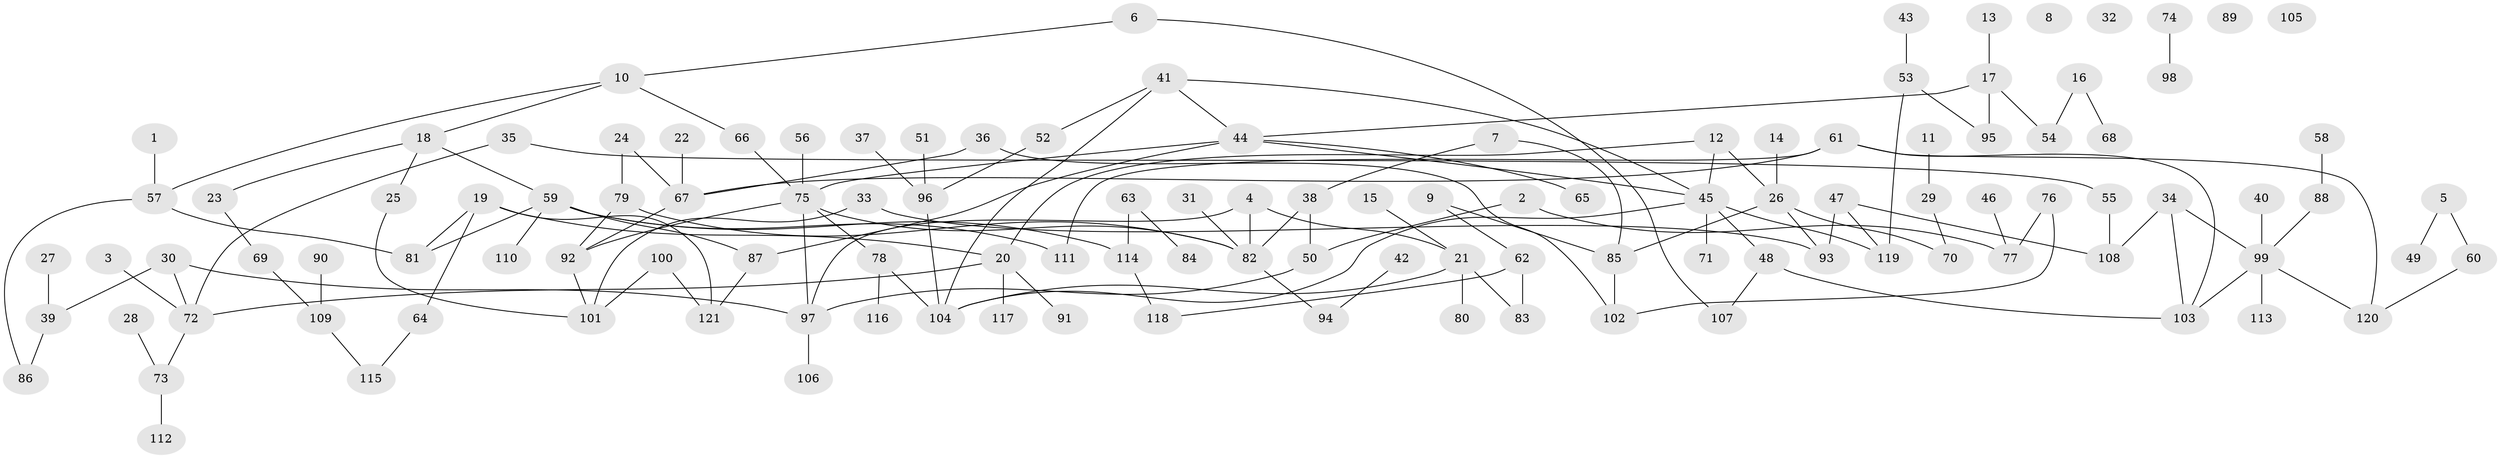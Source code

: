 // coarse degree distribution, {4: 0.1, 3: 0.15, 1: 0.3333333333333333, 10: 0.016666666666666666, 0: 0.08333333333333333, 5: 0.03333333333333333, 7: 0.03333333333333333, 8: 0.03333333333333333, 2: 0.15, 6: 0.05, 9: 0.016666666666666666}
// Generated by graph-tools (version 1.1) at 2025/16/03/04/25 18:16:29]
// undirected, 121 vertices, 148 edges
graph export_dot {
graph [start="1"]
  node [color=gray90,style=filled];
  1;
  2;
  3;
  4;
  5;
  6;
  7;
  8;
  9;
  10;
  11;
  12;
  13;
  14;
  15;
  16;
  17;
  18;
  19;
  20;
  21;
  22;
  23;
  24;
  25;
  26;
  27;
  28;
  29;
  30;
  31;
  32;
  33;
  34;
  35;
  36;
  37;
  38;
  39;
  40;
  41;
  42;
  43;
  44;
  45;
  46;
  47;
  48;
  49;
  50;
  51;
  52;
  53;
  54;
  55;
  56;
  57;
  58;
  59;
  60;
  61;
  62;
  63;
  64;
  65;
  66;
  67;
  68;
  69;
  70;
  71;
  72;
  73;
  74;
  75;
  76;
  77;
  78;
  79;
  80;
  81;
  82;
  83;
  84;
  85;
  86;
  87;
  88;
  89;
  90;
  91;
  92;
  93;
  94;
  95;
  96;
  97;
  98;
  99;
  100;
  101;
  102;
  103;
  104;
  105;
  106;
  107;
  108;
  109;
  110;
  111;
  112;
  113;
  114;
  115;
  116;
  117;
  118;
  119;
  120;
  121;
  1 -- 57;
  2 -- 50;
  2 -- 77;
  3 -- 72;
  4 -- 21;
  4 -- 82;
  4 -- 97;
  5 -- 49;
  5 -- 60;
  6 -- 10;
  6 -- 107;
  7 -- 38;
  7 -- 85;
  9 -- 62;
  9 -- 85;
  10 -- 18;
  10 -- 57;
  10 -- 66;
  11 -- 29;
  12 -- 20;
  12 -- 26;
  12 -- 45;
  13 -- 17;
  14 -- 26;
  15 -- 21;
  16 -- 54;
  16 -- 68;
  17 -- 44;
  17 -- 54;
  17 -- 95;
  18 -- 23;
  18 -- 25;
  18 -- 59;
  19 -- 20;
  19 -- 64;
  19 -- 81;
  19 -- 121;
  20 -- 72;
  20 -- 91;
  20 -- 117;
  21 -- 80;
  21 -- 83;
  21 -- 104;
  22 -- 67;
  23 -- 69;
  24 -- 67;
  24 -- 79;
  25 -- 101;
  26 -- 70;
  26 -- 85;
  26 -- 93;
  27 -- 39;
  28 -- 73;
  29 -- 70;
  30 -- 39;
  30 -- 72;
  30 -- 97;
  31 -- 82;
  33 -- 93;
  33 -- 101;
  34 -- 99;
  34 -- 103;
  34 -- 108;
  35 -- 55;
  35 -- 72;
  36 -- 67;
  36 -- 102;
  37 -- 96;
  38 -- 50;
  38 -- 82;
  39 -- 86;
  40 -- 99;
  41 -- 44;
  41 -- 45;
  41 -- 52;
  41 -- 104;
  42 -- 94;
  43 -- 53;
  44 -- 45;
  44 -- 65;
  44 -- 75;
  44 -- 87;
  45 -- 48;
  45 -- 71;
  45 -- 104;
  45 -- 119;
  46 -- 77;
  47 -- 93;
  47 -- 108;
  47 -- 119;
  48 -- 103;
  48 -- 107;
  50 -- 97;
  51 -- 96;
  52 -- 96;
  53 -- 95;
  53 -- 119;
  55 -- 108;
  56 -- 75;
  57 -- 81;
  57 -- 86;
  58 -- 88;
  59 -- 81;
  59 -- 87;
  59 -- 110;
  59 -- 111;
  59 -- 114;
  60 -- 120;
  61 -- 67;
  61 -- 103;
  61 -- 111;
  61 -- 120;
  62 -- 83;
  62 -- 118;
  63 -- 84;
  63 -- 114;
  64 -- 115;
  66 -- 75;
  67 -- 92;
  69 -- 109;
  72 -- 73;
  73 -- 112;
  74 -- 98;
  75 -- 78;
  75 -- 82;
  75 -- 92;
  75 -- 97;
  76 -- 77;
  76 -- 102;
  78 -- 104;
  78 -- 116;
  79 -- 82;
  79 -- 92;
  82 -- 94;
  85 -- 102;
  87 -- 121;
  88 -- 99;
  90 -- 109;
  92 -- 101;
  96 -- 104;
  97 -- 106;
  99 -- 103;
  99 -- 113;
  99 -- 120;
  100 -- 101;
  100 -- 121;
  109 -- 115;
  114 -- 118;
}
